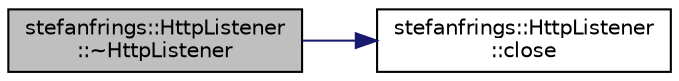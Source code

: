 digraph "stefanfrings::HttpListener::~HttpListener"
{
  edge [fontname="Helvetica",fontsize="10",labelfontname="Helvetica",labelfontsize="10"];
  node [fontname="Helvetica",fontsize="10",shape=record];
  rankdir="LR";
  Node3 [label="stefanfrings::HttpListener\l::~HttpListener",height=0.2,width=0.4,color="black", fillcolor="grey75", style="filled", fontcolor="black"];
  Node3 -> Node4 [color="midnightblue",fontsize="10",style="solid",fontname="Helvetica"];
  Node4 [label="stefanfrings::HttpListener\l::close",height=0.2,width=0.4,color="black", fillcolor="white", style="filled",URL="$classstefanfrings_1_1_http_listener.html#a5f5f2463036bc9a17f9fe8eb5c17c7f5"];
}
